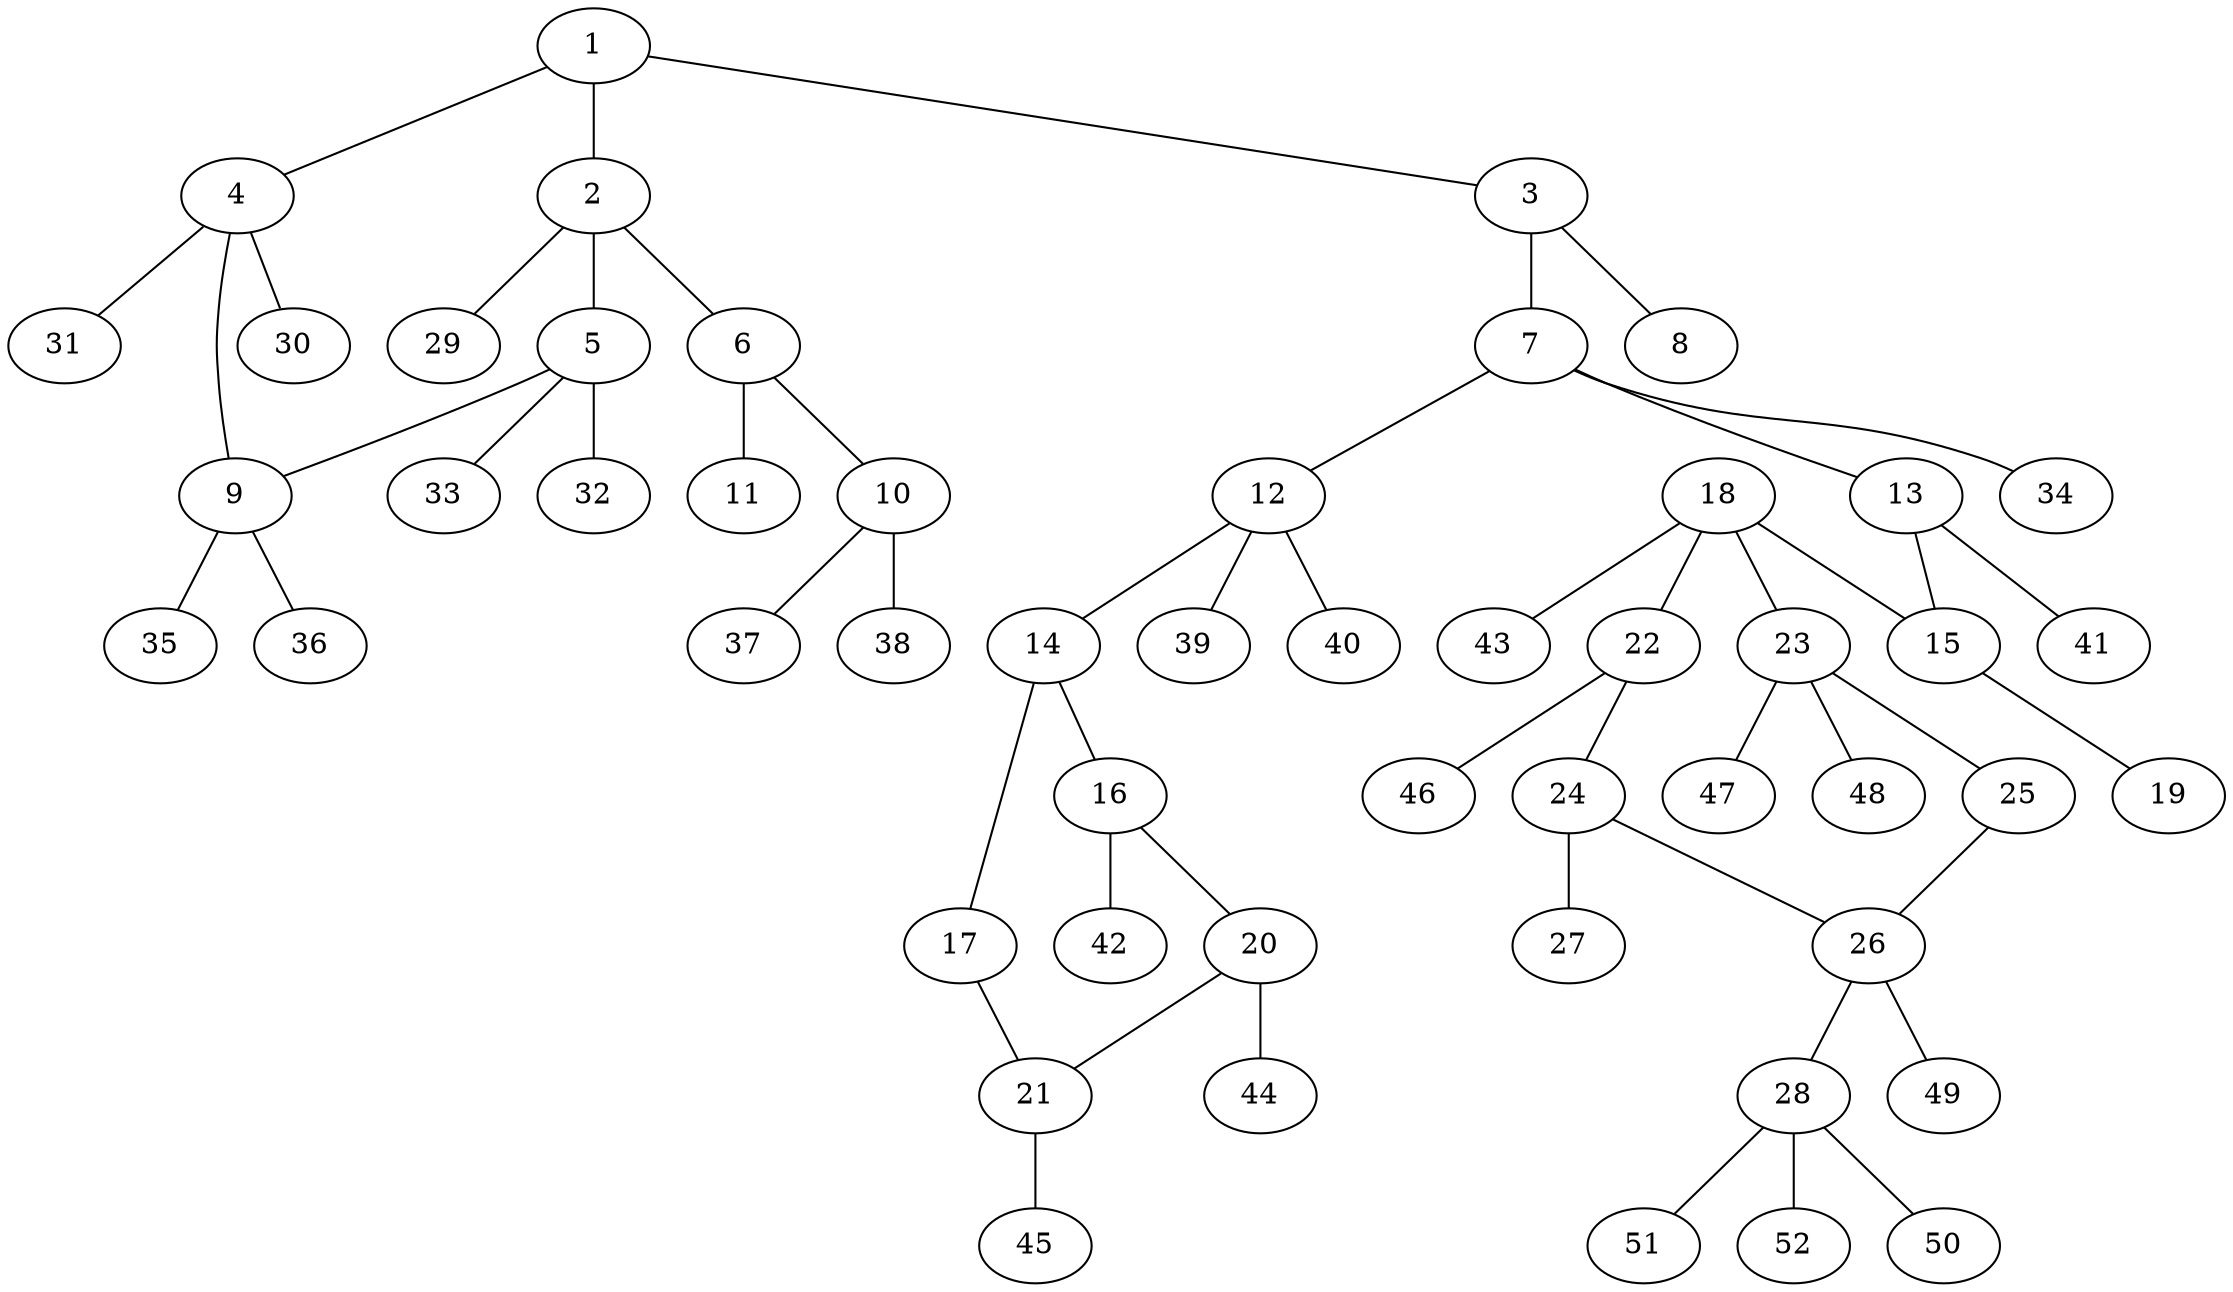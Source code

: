 graph molecule_1777 {
	1	 [chem=N];
	2	 [chem=C];
	1 -- 2	 [valence=1];
	3	 [chem=C];
	1 -- 3	 [valence=1];
	4	 [chem=C];
	1 -- 4	 [valence=1];
	5	 [chem=C];
	2 -- 5	 [valence=1];
	6	 [chem=C];
	2 -- 6	 [valence=1];
	29	 [chem=H];
	2 -- 29	 [valence=1];
	7	 [chem=C];
	3 -- 7	 [valence=1];
	8	 [chem=O];
	3 -- 8	 [valence=2];
	9	 [chem=C];
	4 -- 9	 [valence=1];
	30	 [chem=H];
	4 -- 30	 [valence=1];
	31	 [chem=H];
	4 -- 31	 [valence=1];
	5 -- 9	 [valence=1];
	32	 [chem=H];
	5 -- 32	 [valence=1];
	33	 [chem=H];
	5 -- 33	 [valence=1];
	10	 [chem=N];
	6 -- 10	 [valence=1];
	11	 [chem=O];
	6 -- 11	 [valence=2];
	12	 [chem=C];
	7 -- 12	 [valence=1];
	13	 [chem=N];
	7 -- 13	 [valence=1];
	34	 [chem=H];
	7 -- 34	 [valence=1];
	35	 [chem=H];
	9 -- 35	 [valence=1];
	36	 [chem=H];
	9 -- 36	 [valence=1];
	37	 [chem=H];
	10 -- 37	 [valence=1];
	38	 [chem=H];
	10 -- 38	 [valence=1];
	14	 [chem=C];
	12 -- 14	 [valence=1];
	39	 [chem=H];
	12 -- 39	 [valence=1];
	40	 [chem=H];
	12 -- 40	 [valence=1];
	15	 [chem=C];
	13 -- 15	 [valence=1];
	41	 [chem=H];
	13 -- 41	 [valence=1];
	16	 [chem=C];
	14 -- 16	 [valence=2];
	17	 [chem=N];
	14 -- 17	 [valence=1];
	19	 [chem=O];
	15 -- 19	 [valence=2];
	20	 [chem=N];
	16 -- 20	 [valence=1];
	42	 [chem=H];
	16 -- 42	 [valence=1];
	21	 [chem=C];
	17 -- 21	 [valence=2];
	18	 [chem=C];
	18 -- 15	 [valence=1];
	22	 [chem=N];
	18 -- 22	 [valence=1];
	23	 [chem=C];
	18 -- 23	 [valence=1];
	43	 [chem=H];
	18 -- 43	 [valence=1];
	20 -- 21	 [valence=1];
	44	 [chem=H];
	20 -- 44	 [valence=1];
	45	 [chem=H];
	21 -- 45	 [valence=1];
	24	 [chem=C];
	22 -- 24	 [valence=1];
	46	 [chem=H];
	22 -- 46	 [valence=1];
	25	 [chem=S];
	23 -- 25	 [valence=1];
	47	 [chem=H];
	23 -- 47	 [valence=1];
	48	 [chem=H];
	23 -- 48	 [valence=1];
	26	 [chem=C];
	24 -- 26	 [valence=1];
	27	 [chem=O];
	24 -- 27	 [valence=2];
	25 -- 26	 [valence=1];
	28	 [chem=C];
	26 -- 28	 [valence=1];
	49	 [chem=H];
	26 -- 49	 [valence=1];
	50	 [chem=H];
	28 -- 50	 [valence=1];
	51	 [chem=H];
	28 -- 51	 [valence=1];
	52	 [chem=H];
	28 -- 52	 [valence=1];
}
